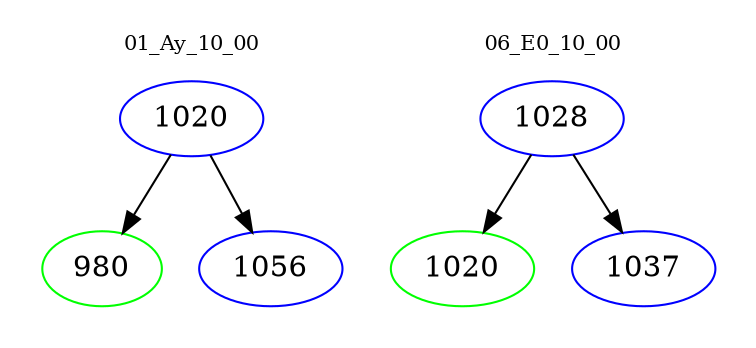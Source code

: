 digraph{
subgraph cluster_0 {
color = white
label = "01_Ay_10_00";
fontsize=10;
T0_1020 [label="1020", color="blue"]
T0_1020 -> T0_980 [color="black"]
T0_980 [label="980", color="green"]
T0_1020 -> T0_1056 [color="black"]
T0_1056 [label="1056", color="blue"]
}
subgraph cluster_1 {
color = white
label = "06_E0_10_00";
fontsize=10;
T1_1028 [label="1028", color="blue"]
T1_1028 -> T1_1020 [color="black"]
T1_1020 [label="1020", color="green"]
T1_1028 -> T1_1037 [color="black"]
T1_1037 [label="1037", color="blue"]
}
}
